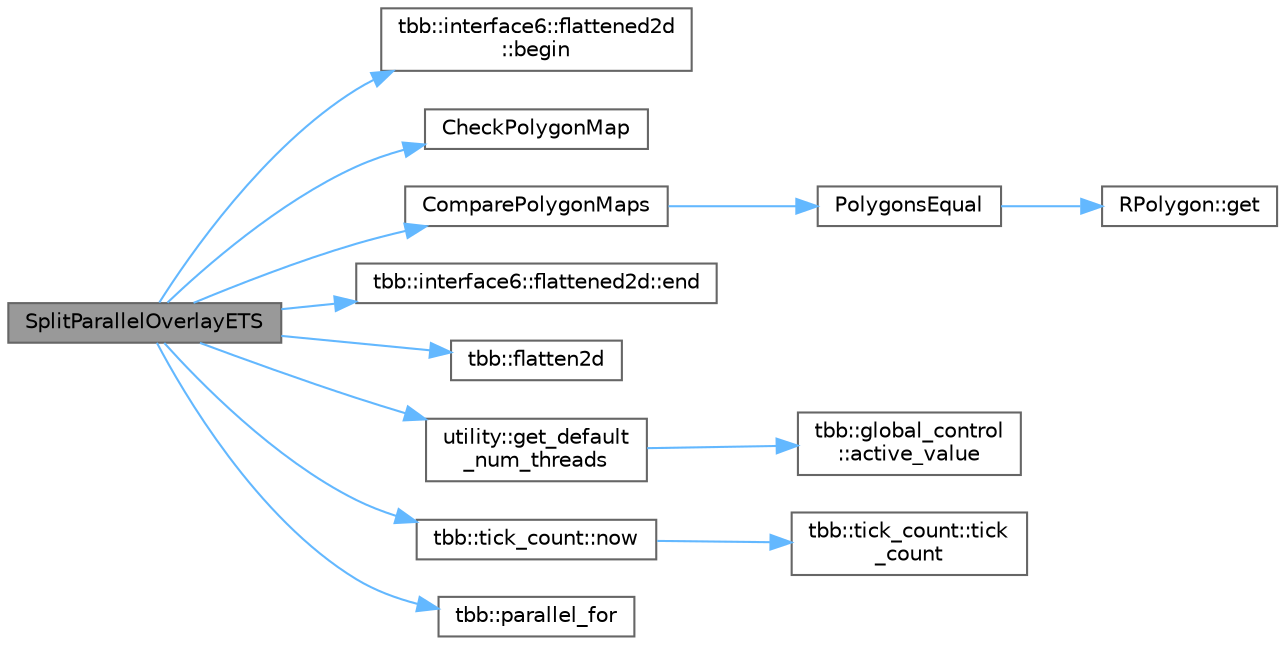 digraph "SplitParallelOverlayETS"
{
 // LATEX_PDF_SIZE
  bgcolor="transparent";
  edge [fontname=Helvetica,fontsize=10,labelfontname=Helvetica,labelfontsize=10];
  node [fontname=Helvetica,fontsize=10,shape=box,height=0.2,width=0.4];
  rankdir="LR";
  Node1 [id="Node000001",label="SplitParallelOverlayETS",height=0.2,width=0.4,color="gray40", fillcolor="grey60", style="filled", fontcolor="black",tooltip="intersects two maps strip-wise, accumulating into an ets variable"];
  Node1 -> Node2 [id="edge13_Node000001_Node000002",color="steelblue1",style="solid",tooltip=" "];
  Node2 [id="Node000002",label="tbb::interface6::flattened2d\l::begin",height=0.2,width=0.4,color="grey40", fillcolor="white", style="filled",URL="$classtbb_1_1interface6_1_1flattened2d.html#a783ca9408f58ca7f5df00bc1035ff6b2",tooltip=" "];
  Node1 -> Node3 [id="edge14_Node000001_Node000003",color="steelblue1",style="solid",tooltip=" "];
  Node3 [id="Node000003",label="CheckPolygonMap",height=0.2,width=0.4,color="grey40", fillcolor="white", style="filled",URL="$polymain_8cpp.html#aede2947d9cf9fbb06b0e234226677061",tooltip=" "];
  Node1 -> Node4 [id="edge15_Node000001_Node000004",color="steelblue1",style="solid",tooltip=" "];
  Node4 [id="Node000004",label="ComparePolygonMaps",height=0.2,width=0.4,color="grey40", fillcolor="white", style="filled",URL="$polymain_8cpp.html#ab1aefd1bd40d812f050ef31b57c6e810",tooltip=" "];
  Node4 -> Node5 [id="edge16_Node000004_Node000005",color="steelblue1",style="solid",tooltip=" "];
  Node5 [id="Node000005",label="PolygonsEqual",height=0.2,width=0.4,color="grey40", fillcolor="white", style="filled",URL="$polymain_8cpp.html#a72ca7820377b5c9bd31a6a35a4e7469f",tooltip=" "];
  Node5 -> Node6 [id="edge17_Node000005_Node000006",color="steelblue1",style="solid",tooltip=" "];
  Node6 [id="Node000006",label="RPolygon::get",height=0.2,width=0.4,color="grey40", fillcolor="white", style="filled",URL="$class_r_polygon.html#a8bc2ddc8f8defc5181cc46e10fe7381b",tooltip=" "];
  Node1 -> Node7 [id="edge18_Node000001_Node000007",color="steelblue1",style="solid",tooltip=" "];
  Node7 [id="Node000007",label="tbb::interface6::flattened2d::end",height=0.2,width=0.4,color="grey40", fillcolor="white", style="filled",URL="$classtbb_1_1interface6_1_1flattened2d.html#ab722e1c2b58641d516cb98b0360b9734",tooltip=" "];
  Node1 -> Node8 [id="edge19_Node000001_Node000008",color="steelblue1",style="solid",tooltip=" "];
  Node8 [id="Node000008",label="tbb::flatten2d",height=0.2,width=0.4,color="grey40", fillcolor="white", style="filled",URL="$namespacetbb.html#a7e336a920fa2a0003c44ced5e6068c77",tooltip=" "];
  Node1 -> Node9 [id="edge20_Node000001_Node000009",color="steelblue1",style="solid",tooltip=" "];
  Node9 [id="Node000009",label="utility::get_default\l_num_threads",height=0.2,width=0.4,color="grey40", fillcolor="white", style="filled",URL="$namespaceutility.html#ac45c3f63e4b857b45ea411e6f70ac4e6",tooltip=" "];
  Node9 -> Node10 [id="edge21_Node000009_Node000010",color="steelblue1",style="solid",tooltip=" "];
  Node10 [id="Node000010",label="tbb::global_control\l::active_value",height=0.2,width=0.4,color="grey40", fillcolor="white", style="filled",URL="$classtbb_1_1global__control.html#a8451d931cfc205d896ca2da26fe123ff",tooltip=" "];
  Node1 -> Node11 [id="edge22_Node000001_Node000011",color="steelblue1",style="solid",tooltip=" "];
  Node11 [id="Node000011",label="tbb::tick_count::now",height=0.2,width=0.4,color="grey40", fillcolor="white", style="filled",URL="$classtbb_1_1tick__count.html#a74dcecde7431ff4591d7c46fc1d50d7e",tooltip="Return current time."];
  Node11 -> Node12 [id="edge23_Node000011_Node000012",color="steelblue1",style="solid",tooltip=" "];
  Node12 [id="Node000012",label="tbb::tick_count::tick\l_count",height=0.2,width=0.4,color="grey40", fillcolor="white", style="filled",URL="$classtbb_1_1tick__count.html#a9f1daa0b7a4feb800f802b4be1f1e497",tooltip="Construct an absolute timestamp initialized to zero."];
  Node1 -> Node13 [id="edge24_Node000001_Node000013",color="steelblue1",style="solid",tooltip=" "];
  Node13 [id="Node000013",label="tbb::parallel_for",height=0.2,width=0.4,color="grey40", fillcolor="white", style="filled",URL="$group__algorithms.html#gaa8444c29dc4d2e527a1036717d109aef",tooltip="Parallel iteration over range with default partitioner."];
}
